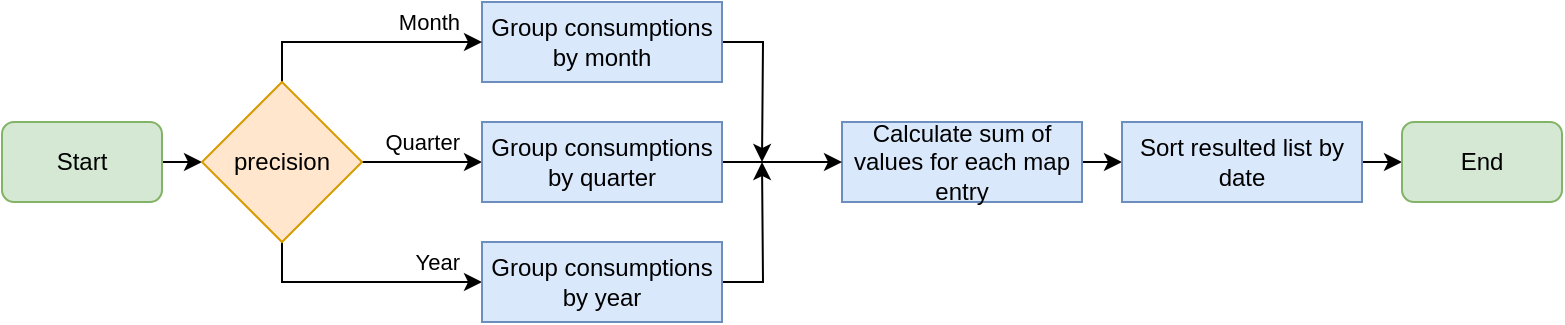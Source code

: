 <mxfile version="28.2.0">
  <diagram name="Page-1" id="86DyE4iFojEXtG5Y-RKm">
    <mxGraphModel dx="1296" dy="665" grid="1" gridSize="10" guides="1" tooltips="1" connect="1" arrows="1" fold="1" page="1" pageScale="1" pageWidth="850" pageHeight="1100" math="0" shadow="0">
      <root>
        <mxCell id="0" />
        <mxCell id="1" parent="0" />
        <mxCell id="yMwmE3qfdgWV35wLSOWw-43" style="edgeStyle=orthogonalEdgeStyle;rounded=0;orthogonalLoop=1;jettySize=auto;html=1;exitX=1;exitY=0.5;exitDx=0;exitDy=0;entryX=0;entryY=0.5;entryDx=0;entryDy=0;" edge="1" parent="1" source="yMwmE3qfdgWV35wLSOWw-14" target="yMwmE3qfdgWV35wLSOWw-37">
          <mxGeometry relative="1" as="geometry" />
        </mxCell>
        <mxCell id="yMwmE3qfdgWV35wLSOWw-14" value="Start" style="rounded=1;whiteSpace=wrap;html=1;fillColor=#d5e8d4;strokeColor=#82b366;" vertex="1" parent="1">
          <mxGeometry y="60" width="80" height="40" as="geometry" />
        </mxCell>
        <mxCell id="yMwmE3qfdgWV35wLSOWw-54" style="edgeStyle=orthogonalEdgeStyle;rounded=0;orthogonalLoop=1;jettySize=auto;html=1;exitX=1;exitY=0.5;exitDx=0;exitDy=0;" edge="1" parent="1" source="yMwmE3qfdgWV35wLSOWw-15">
          <mxGeometry relative="1" as="geometry">
            <mxPoint x="380" y="80" as="targetPoint" />
          </mxGeometry>
        </mxCell>
        <mxCell id="yMwmE3qfdgWV35wLSOWw-15" value="&lt;div&gt;Group consumptions by month&lt;/div&gt;" style="rounded=0;whiteSpace=wrap;html=1;fillColor=#dae8fc;strokeColor=#6c8ebf;" vertex="1" parent="1">
          <mxGeometry x="240" width="120" height="40" as="geometry" />
        </mxCell>
        <mxCell id="yMwmE3qfdgWV35wLSOWw-56" style="edgeStyle=orthogonalEdgeStyle;rounded=0;orthogonalLoop=1;jettySize=auto;html=1;exitX=1;exitY=0.5;exitDx=0;exitDy=0;entryX=0;entryY=0.5;entryDx=0;entryDy=0;" edge="1" parent="1" source="yMwmE3qfdgWV35wLSOWw-31" target="yMwmE3qfdgWV35wLSOWw-32">
          <mxGeometry relative="1" as="geometry" />
        </mxCell>
        <mxCell id="yMwmE3qfdgWV35wLSOWw-31" value="Calculate sum of values for each map entry" style="rounded=0;whiteSpace=wrap;html=1;fillColor=#dae8fc;strokeColor=#6c8ebf;" vertex="1" parent="1">
          <mxGeometry x="420" y="60" width="120" height="40" as="geometry" />
        </mxCell>
        <mxCell id="yMwmE3qfdgWV35wLSOWw-57" style="edgeStyle=orthogonalEdgeStyle;rounded=0;orthogonalLoop=1;jettySize=auto;html=1;exitX=1;exitY=0.5;exitDx=0;exitDy=0;entryX=0;entryY=0.5;entryDx=0;entryDy=0;" edge="1" parent="1" source="yMwmE3qfdgWV35wLSOWw-32" target="yMwmE3qfdgWV35wLSOWw-33">
          <mxGeometry relative="1" as="geometry" />
        </mxCell>
        <mxCell id="yMwmE3qfdgWV35wLSOWw-32" value="Sort resulted list by date" style="rounded=0;whiteSpace=wrap;html=1;fillColor=#dae8fc;strokeColor=#6c8ebf;" vertex="1" parent="1">
          <mxGeometry x="560" y="60" width="120" height="40" as="geometry" />
        </mxCell>
        <mxCell id="yMwmE3qfdgWV35wLSOWw-33" value="End" style="rounded=1;whiteSpace=wrap;html=1;fillColor=#d5e8d4;strokeColor=#82b366;" vertex="1" parent="1">
          <mxGeometry x="700" y="60" width="80" height="40" as="geometry" />
        </mxCell>
        <mxCell id="yMwmE3qfdgWV35wLSOWw-44" style="edgeStyle=orthogonalEdgeStyle;rounded=0;orthogonalLoop=1;jettySize=auto;html=1;exitX=1;exitY=0.5;exitDx=0;exitDy=0;entryX=0;entryY=0.5;entryDx=0;entryDy=0;" edge="1" parent="1" source="yMwmE3qfdgWV35wLSOWw-37" target="yMwmE3qfdgWV35wLSOWw-41">
          <mxGeometry relative="1" as="geometry" />
        </mxCell>
        <mxCell id="yMwmE3qfdgWV35wLSOWw-47" value="Quarter" style="edgeLabel;html=1;align=right;verticalAlign=middle;resizable=0;points=[];labelBackgroundColor=none;" vertex="1" connectable="0" parent="yMwmE3qfdgWV35wLSOWw-44">
          <mxGeometry x="-0.376" y="3" relative="1" as="geometry">
            <mxPoint x="31" y="-7" as="offset" />
          </mxGeometry>
        </mxCell>
        <mxCell id="yMwmE3qfdgWV35wLSOWw-45" style="edgeStyle=orthogonalEdgeStyle;rounded=0;orthogonalLoop=1;jettySize=auto;html=1;exitX=0.5;exitY=0;exitDx=0;exitDy=0;entryX=0;entryY=0.5;entryDx=0;entryDy=0;" edge="1" parent="1" source="yMwmE3qfdgWV35wLSOWw-37" target="yMwmE3qfdgWV35wLSOWw-15">
          <mxGeometry relative="1" as="geometry" />
        </mxCell>
        <mxCell id="yMwmE3qfdgWV35wLSOWw-50" value="Month" style="edgeLabel;html=1;align=right;verticalAlign=middle;resizable=0;points=[];labelBackgroundColor=none;" vertex="1" connectable="0" parent="yMwmE3qfdgWV35wLSOWw-45">
          <mxGeometry x="0.509" y="-1" relative="1" as="geometry">
            <mxPoint x="19" y="-11" as="offset" />
          </mxGeometry>
        </mxCell>
        <mxCell id="yMwmE3qfdgWV35wLSOWw-46" style="edgeStyle=orthogonalEdgeStyle;rounded=0;orthogonalLoop=1;jettySize=auto;html=1;exitX=0.5;exitY=1;exitDx=0;exitDy=0;entryX=0;entryY=0.5;entryDx=0;entryDy=0;" edge="1" parent="1" source="yMwmE3qfdgWV35wLSOWw-37" target="yMwmE3qfdgWV35wLSOWw-42">
          <mxGeometry relative="1" as="geometry" />
        </mxCell>
        <mxCell id="yMwmE3qfdgWV35wLSOWw-51" value="Year" style="edgeLabel;html=1;align=right;verticalAlign=middle;resizable=0;points=[];labelBackgroundColor=none;" vertex="1" connectable="0" parent="yMwmE3qfdgWV35wLSOWw-46">
          <mxGeometry x="0.66" relative="1" as="geometry">
            <mxPoint x="10" y="-10" as="offset" />
          </mxGeometry>
        </mxCell>
        <mxCell id="yMwmE3qfdgWV35wLSOWw-37" value="precision" style="rhombus;whiteSpace=wrap;html=1;fillColor=#ffe6cc;strokeColor=#d79b00;" vertex="1" parent="1">
          <mxGeometry x="100" y="40" width="80" height="80" as="geometry" />
        </mxCell>
        <mxCell id="yMwmE3qfdgWV35wLSOWw-52" style="edgeStyle=orthogonalEdgeStyle;rounded=0;orthogonalLoop=1;jettySize=auto;html=1;exitX=1;exitY=0.5;exitDx=0;exitDy=0;entryX=0;entryY=0.5;entryDx=0;entryDy=0;" edge="1" parent="1" source="yMwmE3qfdgWV35wLSOWw-41" target="yMwmE3qfdgWV35wLSOWw-31">
          <mxGeometry relative="1" as="geometry" />
        </mxCell>
        <mxCell id="yMwmE3qfdgWV35wLSOWw-41" value="&lt;div&gt;Group consumptions by quarter&lt;/div&gt;" style="rounded=0;whiteSpace=wrap;html=1;fillColor=#dae8fc;strokeColor=#6c8ebf;" vertex="1" parent="1">
          <mxGeometry x="240" y="60" width="120" height="40" as="geometry" />
        </mxCell>
        <mxCell id="yMwmE3qfdgWV35wLSOWw-55" style="edgeStyle=orthogonalEdgeStyle;rounded=0;orthogonalLoop=1;jettySize=auto;html=1;exitX=1;exitY=0.5;exitDx=0;exitDy=0;" edge="1" parent="1" source="yMwmE3qfdgWV35wLSOWw-42">
          <mxGeometry relative="1" as="geometry">
            <mxPoint x="380" y="80" as="targetPoint" />
          </mxGeometry>
        </mxCell>
        <mxCell id="yMwmE3qfdgWV35wLSOWw-42" value="&lt;div&gt;Group consumptions by year&lt;/div&gt;" style="rounded=0;whiteSpace=wrap;html=1;fillColor=#dae8fc;strokeColor=#6c8ebf;" vertex="1" parent="1">
          <mxGeometry x="240" y="120" width="120" height="40" as="geometry" />
        </mxCell>
      </root>
    </mxGraphModel>
  </diagram>
</mxfile>
